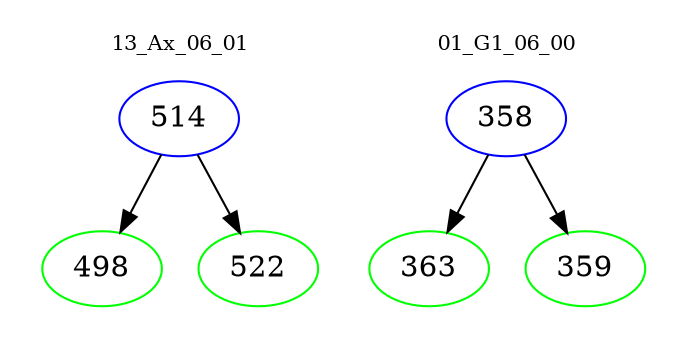 digraph{
subgraph cluster_0 {
color = white
label = "13_Ax_06_01";
fontsize=10;
T0_514 [label="514", color="blue"]
T0_514 -> T0_498 [color="black"]
T0_498 [label="498", color="green"]
T0_514 -> T0_522 [color="black"]
T0_522 [label="522", color="green"]
}
subgraph cluster_1 {
color = white
label = "01_G1_06_00";
fontsize=10;
T1_358 [label="358", color="blue"]
T1_358 -> T1_363 [color="black"]
T1_363 [label="363", color="green"]
T1_358 -> T1_359 [color="black"]
T1_359 [label="359", color="green"]
}
}
